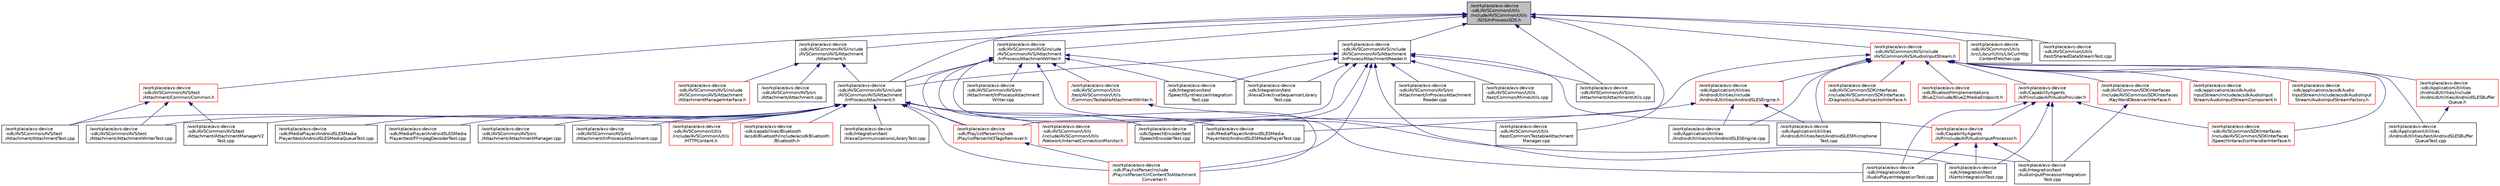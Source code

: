 digraph "/workplace/avs-device-sdk/AVSCommon/Utils/include/AVSCommon/Utils/SDS/InProcessSDS.h"
{
  edge [fontname="Helvetica",fontsize="10",labelfontname="Helvetica",labelfontsize="10"];
  node [fontname="Helvetica",fontsize="10",shape=record];
  Node28 [label="/workplace/avs-device\l-sdk/AVSCommon/Utils\l/include/AVSCommon/Utils\l/SDS/InProcessSDS.h",height=0.2,width=0.4,color="black", fillcolor="grey75", style="filled", fontcolor="black"];
  Node28 -> Node29 [dir="back",color="midnightblue",fontsize="10",style="solid",fontname="Helvetica"];
  Node29 [label="/workplace/avs-device\l-sdk/AVSCommon/AVS/include\l/AVSCommon/AVS/Attachment\l/Attachment.h",height=0.2,width=0.4,color="black", fillcolor="white", style="filled",URL="$_attachment_8h.html"];
  Node29 -> Node30 [dir="back",color="midnightblue",fontsize="10",style="solid",fontname="Helvetica"];
  Node30 [label="/workplace/avs-device\l-sdk/AVSCommon/AVS/include\l/AVSCommon/AVS/Attachment\l/AttachmentManagerInterface.h",height=0.2,width=0.4,color="red", fillcolor="white", style="filled",URL="$_attachment_manager_interface_8h.html"];
  Node29 -> Node319 [dir="back",color="midnightblue",fontsize="10",style="solid",fontname="Helvetica"];
  Node319 [label="/workplace/avs-device\l-sdk/AVSCommon/AVS/include\l/AVSCommon/AVS/Attachment\l/InProcessAttachment.h",height=0.2,width=0.4,color="black", fillcolor="white", style="filled",URL="$_in_process_attachment_8h.html"];
  Node319 -> Node89 [dir="back",color="midnightblue",fontsize="10",style="solid",fontname="Helvetica"];
  Node89 [label="/workplace/avs-device\l-sdk/AVSCommon/AVS/src\l/Attachment/AttachmentManager.cpp",height=0.2,width=0.4,color="black", fillcolor="white", style="filled",URL="$_attachment_manager_8cpp.html"];
  Node319 -> Node320 [dir="back",color="midnightblue",fontsize="10",style="solid",fontname="Helvetica"];
  Node320 [label="/workplace/avs-device\l-sdk/AVSCommon/AVS/src\l/Attachment/InProcessAttachment.cpp",height=0.2,width=0.4,color="black", fillcolor="white", style="filled",URL="$_in_process_attachment_8cpp.html"];
  Node319 -> Node90 [dir="back",color="midnightblue",fontsize="10",style="solid",fontname="Helvetica"];
  Node90 [label="/workplace/avs-device\l-sdk/AVSCommon/AVS/test\l/Attachment/AttachmentManagerV2\lTest.cpp",height=0.2,width=0.4,color="black", fillcolor="white", style="filled",URL="$_attachment_manager_v2_test_8cpp.html"];
  Node319 -> Node321 [dir="back",color="midnightblue",fontsize="10",style="solid",fontname="Helvetica"];
  Node321 [label="/workplace/avs-device\l-sdk/AVSCommon/AVS/test\l/Attachment/AttachmentTest.cpp",height=0.2,width=0.4,color="black", fillcolor="white", style="filled",URL="$_attachment_test_8cpp.html"];
  Node319 -> Node322 [dir="back",color="midnightblue",fontsize="10",style="solid",fontname="Helvetica"];
  Node322 [label="/workplace/avs-device\l-sdk/AVSCommon/AVS/test\l/Attachment/AttachmentWriterTest.cpp",height=0.2,width=0.4,color="black", fillcolor="white", style="filled",URL="$_attachment_writer_test_8cpp.html"];
  Node319 -> Node323 [dir="back",color="midnightblue",fontsize="10",style="solid",fontname="Helvetica"];
  Node323 [label="/workplace/avs-device\l-sdk/AVSCommon/Utils\l/include/AVSCommon/Utils\l/HTTPContent.h",height=0.2,width=0.4,color="red", fillcolor="white", style="filled",URL="$_h_t_t_p_content_8h.html"];
  Node319 -> Node345 [dir="back",color="midnightblue",fontsize="10",style="solid",fontname="Helvetica"];
  Node345 [label="/workplace/avs-device\l-sdk/AVSCommon/Utils\l/include/AVSCommon/Utils\l/Network/InternetConnectionMonitor.h",height=0.2,width=0.4,color="red", fillcolor="white", style="filled",URL="$_internet_connection_monitor_8h.html"];
  Node319 -> Node137 [dir="back",color="midnightblue",fontsize="10",style="solid",fontname="Helvetica"];
  Node137 [label="/workplace/avs-device\l-sdk/capabilities/Bluetooth\l/acsdkBluetooth/include/acsdkBluetooth\l/Bluetooth.h",height=0.2,width=0.4,color="red", fillcolor="white", style="filled",URL="$_bluetooth_8h.html"];
  Node319 -> Node69 [dir="back",color="midnightblue",fontsize="10",style="solid",fontname="Helvetica"];
  Node69 [label="/workplace/avs-device\l-sdk/Integration/test\l/AlexaCommunicationsLibraryTest.cpp",height=0.2,width=0.4,color="black", fillcolor="white", style="filled",URL="$_alexa_communications_library_test_8cpp.html"];
  Node319 -> Node344 [dir="back",color="midnightblue",fontsize="10",style="solid",fontname="Helvetica"];
  Node344 [label="/workplace/avs-device\l-sdk/MediaPlayer/AndroidSLESMedia\lPlayer/test/AndroidSLESMediaPlayerTest.cpp",height=0.2,width=0.4,color="black", fillcolor="white", style="filled",URL="$_android_s_l_e_s_media_player_test_8cpp.html"];
  Node319 -> Node380 [dir="back",color="midnightblue",fontsize="10",style="solid",fontname="Helvetica"];
  Node380 [label="/workplace/avs-device\l-sdk/MediaPlayer/AndroidSLESMedia\lPlayer/test/AndroidSLESMediaQueueTest.cpp",height=0.2,width=0.4,color="black", fillcolor="white", style="filled",URL="$_android_s_l_e_s_media_queue_test_8cpp.html"];
  Node319 -> Node381 [dir="back",color="midnightblue",fontsize="10",style="solid",fontname="Helvetica"];
  Node381 [label="/workplace/avs-device\l-sdk/MediaPlayer/AndroidSLESMedia\lPlayer/test/FFmpegDecoderTest.cpp",height=0.2,width=0.4,color="black", fillcolor="white", style="filled",URL="$_f_fmpeg_decoder_test_8cpp.html"];
  Node319 -> Node382 [dir="back",color="midnightblue",fontsize="10",style="solid",fontname="Helvetica"];
  Node382 [label="/workplace/avs-device\l-sdk/PlaylistParser/include\l/PlaylistParser/Id3TagsRemover.h",height=0.2,width=0.4,color="red", fillcolor="white", style="filled",URL="$_id3_tags_remover_8h.html"];
  Node382 -> Node360 [dir="back",color="midnightblue",fontsize="10",style="solid",fontname="Helvetica"];
  Node360 [label="/workplace/avs-device\l-sdk/PlaylistParser/include\l/PlaylistParser/UrlContentToAttachment\lConverter.h",height=0.2,width=0.4,color="red", fillcolor="white", style="filled",URL="$_url_content_to_attachment_converter_8h.html"];
  Node319 -> Node360 [dir="back",color="midnightblue",fontsize="10",style="solid",fontname="Helvetica"];
  Node319 -> Node385 [dir="back",color="midnightblue",fontsize="10",style="solid",fontname="Helvetica"];
  Node385 [label="/workplace/avs-device\l-sdk/SpeechEncoder/test\l/SpeechEncoderTest.cpp",height=0.2,width=0.4,color="black", fillcolor="white", style="filled",URL="$_speech_encoder_test_8cpp.html"];
  Node29 -> Node386 [dir="back",color="midnightblue",fontsize="10",style="solid",fontname="Helvetica"];
  Node386 [label="/workplace/avs-device\l-sdk/AVSCommon/AVS/src\l/Attachment/Attachment.cpp",height=0.2,width=0.4,color="black", fillcolor="white", style="filled",URL="$_attachment_8cpp.html"];
  Node28 -> Node319 [dir="back",color="midnightblue",fontsize="10",style="solid",fontname="Helvetica"];
  Node28 -> Node387 [dir="back",color="midnightblue",fontsize="10",style="solid",fontname="Helvetica"];
  Node387 [label="/workplace/avs-device\l-sdk/AVSCommon/AVS/include\l/AVSCommon/AVS/Attachment\l/InProcessAttachmentReader.h",height=0.2,width=0.4,color="black", fillcolor="white", style="filled",URL="$_in_process_attachment_reader_8h.html"];
  Node387 -> Node319 [dir="back",color="midnightblue",fontsize="10",style="solid",fontname="Helvetica"];
  Node387 -> Node388 [dir="back",color="midnightblue",fontsize="10",style="solid",fontname="Helvetica"];
  Node388 [label="/workplace/avs-device\l-sdk/AVSCommon/AVS/src\l/Attachment/AttachmentUtils.cpp",height=0.2,width=0.4,color="black", fillcolor="white", style="filled",URL="$_attachment_utils_8cpp.html"];
  Node387 -> Node389 [dir="back",color="midnightblue",fontsize="10",style="solid",fontname="Helvetica"];
  Node389 [label="/workplace/avs-device\l-sdk/AVSCommon/AVS/src\l/Attachment/InProcessAttachment\lReader.cpp",height=0.2,width=0.4,color="black", fillcolor="white", style="filled",URL="$_in_process_attachment_reader_8cpp.html"];
  Node387 -> Node345 [dir="back",color="midnightblue",fontsize="10",style="solid",fontname="Helvetica"];
  Node387 -> Node93 [dir="back",color="midnightblue",fontsize="10",style="solid",fontname="Helvetica"];
  Node93 [label="/workplace/avs-device\l-sdk/AVSCommon/Utils\l/test/Common/MimeUtils.cpp",height=0.2,width=0.4,color="black", fillcolor="white", style="filled",URL="$_mime_utils_8cpp.html"];
  Node387 -> Node164 [dir="back",color="midnightblue",fontsize="10",style="solid",fontname="Helvetica"];
  Node164 [label="/workplace/avs-device\l-sdk/CapabilityAgents\l/AIP/include/AIP/AudioInputProcessor.h",height=0.2,width=0.4,color="red", fillcolor="white", style="filled",URL="$_audio_input_processor_8h.html"];
  Node164 -> Node68 [dir="back",color="midnightblue",fontsize="10",style="solid",fontname="Helvetica"];
  Node68 [label="/workplace/avs-device\l-sdk/Integration/test\l/AlertsIntegrationTest.cpp",height=0.2,width=0.4,color="black", fillcolor="white", style="filled",URL="$_alerts_integration_test_8cpp.html"];
  Node164 -> Node71 [dir="back",color="midnightblue",fontsize="10",style="solid",fontname="Helvetica"];
  Node71 [label="/workplace/avs-device\l-sdk/Integration/test\l/AudioInputProcessorIntegration\lTest.cpp",height=0.2,width=0.4,color="black", fillcolor="white", style="filled",URL="$_audio_input_processor_integration_test_8cpp.html"];
  Node164 -> Node72 [dir="back",color="midnightblue",fontsize="10",style="solid",fontname="Helvetica"];
  Node72 [label="/workplace/avs-device\l-sdk/Integration/test\l/AudioPlayerIntegrationTest.cpp",height=0.2,width=0.4,color="black", fillcolor="white", style="filled",URL="$_audio_player_integration_test_8cpp.html"];
  Node387 -> Node68 [dir="back",color="midnightblue",fontsize="10",style="solid",fontname="Helvetica"];
  Node387 -> Node70 [dir="back",color="midnightblue",fontsize="10",style="solid",fontname="Helvetica"];
  Node70 [label="/workplace/avs-device\l-sdk/Integration/test\l/AlexaDirectiveSequencerLibrary\lTest.cpp",height=0.2,width=0.4,color="black", fillcolor="white", style="filled",URL="$_alexa_directive_sequencer_library_test_8cpp.html"];
  Node387 -> Node74 [dir="back",color="midnightblue",fontsize="10",style="solid",fontname="Helvetica"];
  Node74 [label="/workplace/avs-device\l-sdk/Integration/test\l/SpeechSynthesizerIntegration\lTest.cpp",height=0.2,width=0.4,color="black", fillcolor="white", style="filled",URL="$_speech_synthesizer_integration_test_8cpp.html"];
  Node387 -> Node382 [dir="back",color="midnightblue",fontsize="10",style="solid",fontname="Helvetica"];
  Node387 -> Node360 [dir="back",color="midnightblue",fontsize="10",style="solid",fontname="Helvetica"];
  Node28 -> Node390 [dir="back",color="midnightblue",fontsize="10",style="solid",fontname="Helvetica"];
  Node390 [label="/workplace/avs-device\l-sdk/AVSCommon/AVS/include\l/AVSCommon/AVS/Attachment\l/InProcessAttachmentWriter.h",height=0.2,width=0.4,color="black", fillcolor="white", style="filled",URL="$_in_process_attachment_writer_8h.html"];
  Node390 -> Node319 [dir="back",color="midnightblue",fontsize="10",style="solid",fontname="Helvetica"];
  Node390 -> Node391 [dir="back",color="midnightblue",fontsize="10",style="solid",fontname="Helvetica"];
  Node391 [label="/workplace/avs-device\l-sdk/AVSCommon/AVS/src\l/Attachment/InProcessAttachment\lWriter.cpp",height=0.2,width=0.4,color="black", fillcolor="white", style="filled",URL="$_in_process_attachment_writer_8cpp.html"];
  Node390 -> Node392 [dir="back",color="midnightblue",fontsize="10",style="solid",fontname="Helvetica"];
  Node392 [label="/workplace/avs-device\l-sdk/AVSCommon/Utils\l/test/AVSCommon/Utils\l/Common/TestableAttachmentWriter.h",height=0.2,width=0.4,color="red", fillcolor="white", style="filled",URL="$_testable_attachment_writer_8h.html"];
  Node392 -> Node95 [dir="back",color="midnightblue",fontsize="10",style="solid",fontname="Helvetica"];
  Node95 [label="/workplace/avs-device\l-sdk/AVSCommon/Utils\l/test/Common/TestableAttachment\lManager.cpp",height=0.2,width=0.4,color="black", fillcolor="white", style="filled",URL="$_testable_attachment_manager_8cpp.html"];
  Node390 -> Node70 [dir="back",color="midnightblue",fontsize="10",style="solid",fontname="Helvetica"];
  Node390 -> Node71 [dir="back",color="midnightblue",fontsize="10",style="solid",fontname="Helvetica"];
  Node390 -> Node72 [dir="back",color="midnightblue",fontsize="10",style="solid",fontname="Helvetica"];
  Node390 -> Node74 [dir="back",color="midnightblue",fontsize="10",style="solid",fontname="Helvetica"];
  Node390 -> Node382 [dir="back",color="midnightblue",fontsize="10",style="solid",fontname="Helvetica"];
  Node390 -> Node360 [dir="back",color="midnightblue",fontsize="10",style="solid",fontname="Helvetica"];
  Node28 -> Node394 [dir="back",color="midnightblue",fontsize="10",style="solid",fontname="Helvetica"];
  Node394 [label="/workplace/avs-device\l-sdk/AVSCommon/AVS/include\l/AVSCommon/AVS/AudioInputStream.h",height=0.2,width=0.4,color="red", fillcolor="white", style="filled",URL="$_audio_input_stream_8h.html"];
  Node394 -> Node395 [dir="back",color="midnightblue",fontsize="10",style="solid",fontname="Helvetica"];
  Node395 [label="/workplace/avs-device\l-sdk/applications/acsdkAudio\lInputStream/include/acsdkAudioInput\lStream/AudioInputStreamComponent.h",height=0.2,width=0.4,color="red", fillcolor="white", style="filled",URL="$_audio_input_stream_component_8h.html"];
  Node394 -> Node397 [dir="back",color="midnightblue",fontsize="10",style="solid",fontname="Helvetica"];
  Node397 [label="/workplace/avs-device\l-sdk/applications/acsdkAudio\lInputStream/include/acsdkAudioInput\lStream/AudioInputStreamFactory.h",height=0.2,width=0.4,color="red", fillcolor="white", style="filled",URL="$_audio_input_stream_factory_8h.html"];
  Node394 -> Node399 [dir="back",color="midnightblue",fontsize="10",style="solid",fontname="Helvetica"];
  Node399 [label="/workplace/avs-device\l-sdk/ApplicationUtilities\l/AndroidUtilities/include\l/AndroidUtilities/AndroidSLESBuffer\lQueue.h",height=0.2,width=0.4,color="red", fillcolor="white", style="filled",URL="$_android_s_l_e_s_buffer_queue_8h.html"];
  Node399 -> Node405 [dir="back",color="midnightblue",fontsize="10",style="solid",fontname="Helvetica"];
  Node405 [label="/workplace/avs-device\l-sdk/ApplicationUtilities\l/AndroidUtilities/test/AndroidSLESBuffer\lQueueTest.cpp",height=0.2,width=0.4,color="black", fillcolor="white", style="filled",URL="$_android_s_l_e_s_buffer_queue_test_8cpp.html"];
  Node394 -> Node406 [dir="back",color="midnightblue",fontsize="10",style="solid",fontname="Helvetica"];
  Node406 [label="/workplace/avs-device\l-sdk/ApplicationUtilities\l/AndroidUtilities/include\l/AndroidUtilities/AndroidSLESEngine.h",height=0.2,width=0.4,color="red", fillcolor="white", style="filled",URL="$_android_s_l_e_s_engine_8h.html"];
  Node406 -> Node401 [dir="back",color="midnightblue",fontsize="10",style="solid",fontname="Helvetica"];
  Node401 [label="/workplace/avs-device\l-sdk/ApplicationUtilities\l/AndroidUtilities/src/AndroidSLESEngine.cpp",height=0.2,width=0.4,color="black", fillcolor="white", style="filled",URL="$_android_s_l_e_s_engine_8cpp.html"];
  Node406 -> Node403 [dir="back",color="midnightblue",fontsize="10",style="solid",fontname="Helvetica"];
  Node403 [label="/workplace/avs-device\l-sdk/ApplicationUtilities\l/AndroidUtilities/test/AndroidSLESMicrophone\lTest.cpp",height=0.2,width=0.4,color="black", fillcolor="white", style="filled",URL="$_android_s_l_e_s_microphone_test_8cpp.html"];
  Node406 -> Node344 [dir="back",color="midnightblue",fontsize="10",style="solid",fontname="Helvetica"];
  Node394 -> Node401 [dir="back",color="midnightblue",fontsize="10",style="solid",fontname="Helvetica"];
  Node394 -> Node405 [dir="back",color="midnightblue",fontsize="10",style="solid",fontname="Helvetica"];
  Node394 -> Node403 [dir="back",color="midnightblue",fontsize="10",style="solid",fontname="Helvetica"];
  Node394 -> Node411 [dir="back",color="midnightblue",fontsize="10",style="solid",fontname="Helvetica"];
  Node411 [label="/workplace/avs-device\l-sdk/AVSCommon/SDKInterfaces\l/include/AVSCommon/SDKInterfaces\l/Diagnostics/AudioInjectorInterface.h",height=0.2,width=0.4,color="red", fillcolor="white", style="filled",URL="$_audio_injector_interface_8h.html"];
  Node394 -> Node414 [dir="back",color="midnightblue",fontsize="10",style="solid",fontname="Helvetica"];
  Node414 [label="/workplace/avs-device\l-sdk/AVSCommon/SDKInterfaces\l/include/AVSCommon/SDKInterfaces\l/KeyWordObserverInterface.h",height=0.2,width=0.4,color="red", fillcolor="white", style="filled",URL="$_key_word_observer_interface_8h.html"];
  Node414 -> Node71 [dir="back",color="midnightblue",fontsize="10",style="solid",fontname="Helvetica"];
  Node394 -> Node423 [dir="back",color="midnightblue",fontsize="10",style="solid",fontname="Helvetica"];
  Node423 [label="/workplace/avs-device\l-sdk/AVSCommon/SDKInterfaces\l/include/AVSCommon/SDKInterfaces\l/SpeechInteractionHandlerInterface.h",height=0.2,width=0.4,color="red", fillcolor="white", style="filled",URL="$_speech_interaction_handler_interface_8h.html"];
  Node394 -> Node424 [dir="back",color="midnightblue",fontsize="10",style="solid",fontname="Helvetica"];
  Node424 [label="/workplace/avs-device\l-sdk/BluetoothImplementations\l/BlueZ/include/BlueZ/MediaEndpoint.h",height=0.2,width=0.4,color="red", fillcolor="white", style="filled",URL="$_media_endpoint_8h.html"];
  Node394 -> Node428 [dir="back",color="midnightblue",fontsize="10",style="solid",fontname="Helvetica"];
  Node428 [label="/workplace/avs-device\l-sdk/CapabilityAgents\l/AIP/include/AIP/AudioProvider.h",height=0.2,width=0.4,color="red", fillcolor="white", style="filled",URL="$_audio_provider_8h.html"];
  Node428 -> Node423 [dir="back",color="midnightblue",fontsize="10",style="solid",fontname="Helvetica"];
  Node428 -> Node164 [dir="back",color="midnightblue",fontsize="10",style="solid",fontname="Helvetica"];
  Node428 -> Node68 [dir="back",color="midnightblue",fontsize="10",style="solid",fontname="Helvetica"];
  Node428 -> Node71 [dir="back",color="midnightblue",fontsize="10",style="solid",fontname="Helvetica"];
  Node428 -> Node72 [dir="back",color="midnightblue",fontsize="10",style="solid",fontname="Helvetica"];
  Node394 -> Node385 [dir="back",color="midnightblue",fontsize="10",style="solid",fontname="Helvetica"];
  Node28 -> Node388 [dir="back",color="midnightblue",fontsize="10",style="solid",fontname="Helvetica"];
  Node28 -> Node439 [dir="back",color="midnightblue",fontsize="10",style="solid",fontname="Helvetica"];
  Node439 [label="/workplace/avs-device\l-sdk/AVSCommon/AVS/test\l/Attachment/Common/Common.h",height=0.2,width=0.4,color="red", fillcolor="white", style="filled",URL="$_a_v_s_2test_2_attachment_2_common_2_common_8h.html"];
  Node439 -> Node90 [dir="back",color="midnightblue",fontsize="10",style="solid",fontname="Helvetica"];
  Node439 -> Node321 [dir="back",color="midnightblue",fontsize="10",style="solid",fontname="Helvetica"];
  Node439 -> Node322 [dir="back",color="midnightblue",fontsize="10",style="solid",fontname="Helvetica"];
  Node28 -> Node367 [dir="back",color="midnightblue",fontsize="10",style="solid",fontname="Helvetica"];
  Node367 [label="/workplace/avs-device\l-sdk/AVSCommon/Utils\l/src/LibcurlUtils/LibCurlHttp\lContentFetcher.cpp",height=0.2,width=0.4,color="black", fillcolor="white", style="filled",URL="$_lib_curl_http_content_fetcher_8cpp.html"];
  Node28 -> Node95 [dir="back",color="midnightblue",fontsize="10",style="solid",fontname="Helvetica"];
  Node28 -> Node442 [dir="back",color="midnightblue",fontsize="10",style="solid",fontname="Helvetica"];
  Node442 [label="/workplace/avs-device\l-sdk/AVSCommon/Utils\l/test/SharedDataStreamTest.cpp",height=0.2,width=0.4,color="black", fillcolor="white", style="filled",URL="$_shared_data_stream_test_8cpp.html"];
}
